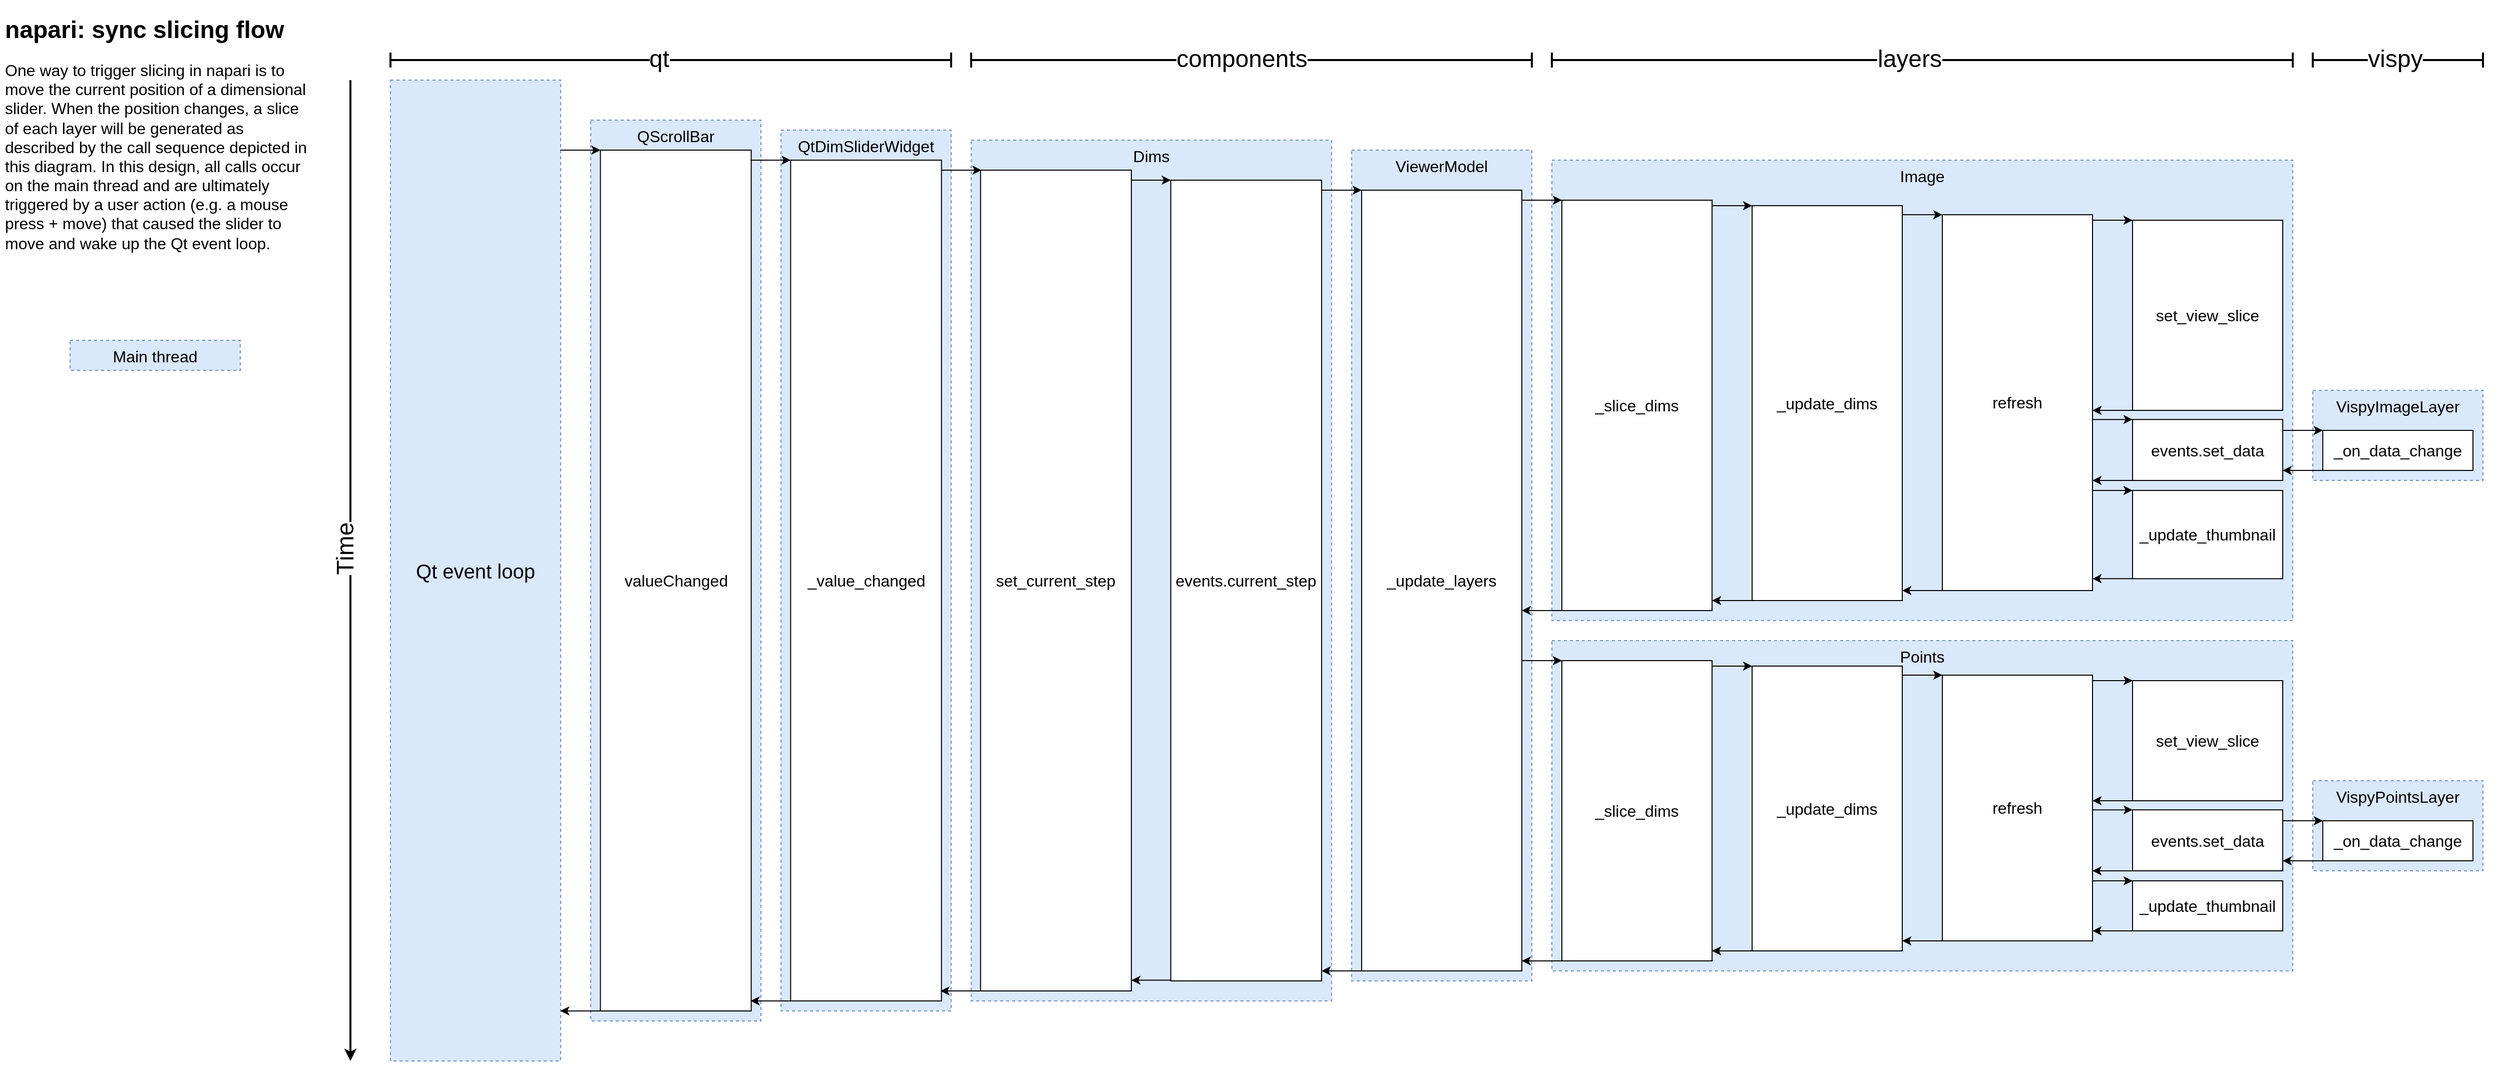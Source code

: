 <mxfile version="20.0.4" type="github">
  <diagram id="Yj_vzEqTpsTSU6RkFpzm" name="Page-1">
    <mxGraphModel dx="2964" dy="1780" grid="1" gridSize="10" guides="1" tooltips="1" connect="1" arrows="1" fold="1" page="1" pageScale="1" pageWidth="850" pageHeight="1100" math="0" shadow="0">
      <root>
        <mxCell id="0" />
        <mxCell id="1" parent="0" />
        <mxCell id="6yyRVk2ILkX0JGuf4gln-77" value="VispyPointsLayer" style="rounded=0;whiteSpace=wrap;html=1;verticalAlign=top;align=center;spacingLeft=0;spacingTop=0;dashed=1;fillColor=#dae8fc;strokeColor=#6c8ebf;fontSize=16;" vertex="1" parent="1">
          <mxGeometry x="2320" y="780" width="170" height="90" as="geometry" />
        </mxCell>
        <mxCell id="6yyRVk2ILkX0JGuf4gln-20" value="VispyImageLayer" style="rounded=0;whiteSpace=wrap;html=1;verticalAlign=top;align=center;spacingLeft=0;spacingTop=0;dashed=1;fillColor=#dae8fc;strokeColor=#6c8ebf;fontSize=16;" vertex="1" parent="1">
          <mxGeometry x="2320" y="390" width="170" height="90" as="geometry" />
        </mxCell>
        <mxCell id="6yyRVk2ILkX0JGuf4gln-4" value="ViewerModel" style="rounded=0;whiteSpace=wrap;html=1;verticalAlign=top;align=center;spacingLeft=0;spacingTop=0;dashed=1;fillColor=#dae8fc;strokeColor=#6c8ebf;fontSize=16;" vertex="1" parent="1">
          <mxGeometry x="1360" y="150" width="180" height="830" as="geometry" />
        </mxCell>
        <mxCell id="6yyRVk2ILkX0JGuf4gln-6" value="_update_layers" style="rounded=0;whiteSpace=wrap;html=1;fontSize=16;" vertex="1" parent="1">
          <mxGeometry x="1370" y="190" width="160" height="780" as="geometry" />
        </mxCell>
        <mxCell id="6yyRVk2ILkX0JGuf4gln-2" value="Dims" style="rounded=0;whiteSpace=wrap;html=1;verticalAlign=top;align=center;spacingLeft=0;spacingTop=0;dashed=1;fillColor=#dae8fc;strokeColor=#6c8ebf;fontSize=16;" vertex="1" parent="1">
          <mxGeometry x="980" y="140" width="360" height="860" as="geometry" />
        </mxCell>
        <mxCell id="6yyRVk2ILkX0JGuf4gln-3" value="events.current_step" style="rounded=0;whiteSpace=wrap;html=1;fontSize=16;" vertex="1" parent="1">
          <mxGeometry x="1179.38" y="180" width="150.63" height="800" as="geometry" />
        </mxCell>
        <mxCell id="6yyRVk2ILkX0JGuf4gln-7" value="Image" style="rounded=0;whiteSpace=wrap;html=1;verticalAlign=top;align=center;spacingLeft=0;spacingTop=0;dashed=1;fillColor=#dae8fc;strokeColor=#6c8ebf;fontSize=16;" vertex="1" parent="1">
          <mxGeometry x="1560" y="160" width="740" height="460" as="geometry" />
        </mxCell>
        <mxCell id="6yyRVk2ILkX0JGuf4gln-5" value="_slice_dims" style="rounded=0;whiteSpace=wrap;html=1;fontSize=16;" vertex="1" parent="1">
          <mxGeometry x="1570" y="200" width="150" height="410" as="geometry" />
        </mxCell>
        <mxCell id="6yyRVk2ILkX0JGuf4gln-8" value="_update_dims" style="rounded=0;whiteSpace=wrap;html=1;fontSize=16;" vertex="1" parent="1">
          <mxGeometry x="1760" y="205.45" width="150" height="394.55" as="geometry" />
        </mxCell>
        <mxCell id="6yyRVk2ILkX0JGuf4gln-9" value="refresh" style="rounded=0;whiteSpace=wrap;html=1;fontSize=16;" vertex="1" parent="1">
          <mxGeometry x="1950" y="214.54" width="150" height="375.46" as="geometry" />
        </mxCell>
        <mxCell id="6yyRVk2ILkX0JGuf4gln-10" value="set_view_slice" style="rounded=0;whiteSpace=wrap;html=1;fontSize=16;" vertex="1" parent="1">
          <mxGeometry x="2140" y="220" width="150" height="190" as="geometry" />
        </mxCell>
        <mxCell id="6yyRVk2ILkX0JGuf4gln-17" value="events.set_data" style="rounded=0;whiteSpace=wrap;html=1;fontSize=16;" vertex="1" parent="1">
          <mxGeometry x="2140" y="419.09" width="150" height="60.91" as="geometry" />
        </mxCell>
        <mxCell id="6yyRVk2ILkX0JGuf4gln-19" value="_update_thumbnail" style="rounded=0;whiteSpace=wrap;html=1;fontSize=16;" vertex="1" parent="1">
          <mxGeometry x="2140" y="490" width="150" height="88.18" as="geometry" />
        </mxCell>
        <mxCell id="6yyRVk2ILkX0JGuf4gln-46" value="QtDimSliderWidget" style="rounded=0;whiteSpace=wrap;html=1;verticalAlign=top;align=center;spacingLeft=0;spacingTop=0;dashed=1;fillColor=#dae8fc;strokeColor=#6c8ebf;fontSize=16;" vertex="1" parent="1">
          <mxGeometry x="790" y="130" width="170" height="880" as="geometry" />
        </mxCell>
        <mxCell id="6yyRVk2ILkX0JGuf4gln-47" value="_value_changed" style="rounded=0;whiteSpace=wrap;html=1;fontSize=16;" vertex="1" parent="1">
          <mxGeometry x="799.69" y="160" width="150.63" height="840" as="geometry" />
        </mxCell>
        <mxCell id="6yyRVk2ILkX0JGuf4gln-48" value="QScrollBar" style="rounded=0;whiteSpace=wrap;html=1;verticalAlign=top;align=center;spacingLeft=0;spacingTop=0;dashed=1;fillColor=#dae8fc;strokeColor=#6c8ebf;fontSize=16;" vertex="1" parent="1">
          <mxGeometry x="600" y="120" width="170" height="900" as="geometry" />
        </mxCell>
        <mxCell id="6yyRVk2ILkX0JGuf4gln-49" value="valueChanged" style="rounded=0;whiteSpace=wrap;html=1;fontSize=16;" vertex="1" parent="1">
          <mxGeometry x="609.69" y="150" width="150.63" height="860" as="geometry" />
        </mxCell>
        <mxCell id="6yyRVk2ILkX0JGuf4gln-50" value="set_current_step" style="rounded=0;whiteSpace=wrap;html=1;fontSize=16;horizontal=1;" vertex="1" parent="1">
          <mxGeometry x="989.38" y="170" width="150.63" height="820" as="geometry" />
        </mxCell>
        <mxCell id="6yyRVk2ILkX0JGuf4gln-52" value="" style="endArrow=classic;html=1;rounded=0;" edge="1" parent="1">
          <mxGeometry width="50" height="50" relative="1" as="geometry">
            <mxPoint x="759.69" y="160" as="sourcePoint" />
            <mxPoint x="799.69" y="160" as="targetPoint" />
          </mxGeometry>
        </mxCell>
        <mxCell id="6yyRVk2ILkX0JGuf4gln-53" value="" style="endArrow=classic;html=1;rounded=0;" edge="1" parent="1">
          <mxGeometry width="50" height="50" relative="1" as="geometry">
            <mxPoint x="950.32" y="170" as="sourcePoint" />
            <mxPoint x="990.32" y="170" as="targetPoint" />
          </mxGeometry>
        </mxCell>
        <mxCell id="6yyRVk2ILkX0JGuf4gln-54" value="" style="endArrow=classic;html=1;rounded=0;" edge="1" parent="1">
          <mxGeometry width="50" height="50" relative="1" as="geometry">
            <mxPoint x="1139.38" y="180" as="sourcePoint" />
            <mxPoint x="1179.38" y="180" as="targetPoint" />
          </mxGeometry>
        </mxCell>
        <mxCell id="6yyRVk2ILkX0JGuf4gln-55" value="" style="endArrow=classic;html=1;rounded=0;" edge="1" parent="1">
          <mxGeometry width="50" height="50" relative="1" as="geometry">
            <mxPoint x="1330.0" y="190" as="sourcePoint" />
            <mxPoint x="1370.0" y="190" as="targetPoint" />
          </mxGeometry>
        </mxCell>
        <mxCell id="6yyRVk2ILkX0JGuf4gln-56" value="" style="endArrow=classic;html=1;rounded=0;" edge="1" parent="1">
          <mxGeometry width="50" height="50" relative="1" as="geometry">
            <mxPoint x="1530" y="200" as="sourcePoint" />
            <mxPoint x="1570" y="200" as="targetPoint" />
          </mxGeometry>
        </mxCell>
        <mxCell id="6yyRVk2ILkX0JGuf4gln-57" value="" style="endArrow=classic;html=1;rounded=0;" edge="1" parent="1">
          <mxGeometry width="50" height="50" relative="1" as="geometry">
            <mxPoint x="1720" y="205.45" as="sourcePoint" />
            <mxPoint x="1760" y="205.45" as="targetPoint" />
          </mxGeometry>
        </mxCell>
        <mxCell id="6yyRVk2ILkX0JGuf4gln-58" value="" style="endArrow=classic;html=1;rounded=0;" edge="1" parent="1">
          <mxGeometry width="50" height="50" relative="1" as="geometry">
            <mxPoint x="1910" y="214.54" as="sourcePoint" />
            <mxPoint x="1950" y="214.54" as="targetPoint" />
          </mxGeometry>
        </mxCell>
        <mxCell id="6yyRVk2ILkX0JGuf4gln-59" value="" style="endArrow=classic;html=1;rounded=0;" edge="1" parent="1">
          <mxGeometry width="50" height="50" relative="1" as="geometry">
            <mxPoint x="2100" y="220.0" as="sourcePoint" />
            <mxPoint x="2140" y="220.0" as="targetPoint" />
          </mxGeometry>
        </mxCell>
        <mxCell id="6yyRVk2ILkX0JGuf4gln-60" value="" style="endArrow=classic;html=1;rounded=0;" edge="1" parent="1">
          <mxGeometry width="50" height="50" relative="1" as="geometry">
            <mxPoint x="2290" y="430.0" as="sourcePoint" />
            <mxPoint x="2330" y="430.0" as="targetPoint" />
          </mxGeometry>
        </mxCell>
        <mxCell id="6yyRVk2ILkX0JGuf4gln-61" value="" style="endArrow=classic;html=1;rounded=0;" edge="1" parent="1">
          <mxGeometry width="50" height="50" relative="1" as="geometry">
            <mxPoint x="2330" y="470.0" as="sourcePoint" />
            <mxPoint x="2290" y="470" as="targetPoint" />
          </mxGeometry>
        </mxCell>
        <mxCell id="6yyRVk2ILkX0JGuf4gln-62" value="" style="endArrow=classic;html=1;rounded=0;" edge="1" parent="1">
          <mxGeometry width="50" height="50" relative="1" as="geometry">
            <mxPoint x="2140" y="480.0" as="sourcePoint" />
            <mxPoint x="2100" y="480.0" as="targetPoint" />
          </mxGeometry>
        </mxCell>
        <mxCell id="6yyRVk2ILkX0JGuf4gln-63" value="" style="endArrow=classic;html=1;rounded=0;" edge="1" parent="1">
          <mxGeometry width="50" height="50" relative="1" as="geometry">
            <mxPoint x="2140" y="578.18" as="sourcePoint" />
            <mxPoint x="2100" y="578.18" as="targetPoint" />
          </mxGeometry>
        </mxCell>
        <mxCell id="6yyRVk2ILkX0JGuf4gln-64" value="" style="endArrow=classic;html=1;rounded=0;" edge="1" parent="1">
          <mxGeometry width="50" height="50" relative="1" as="geometry">
            <mxPoint x="2100" y="490.0" as="sourcePoint" />
            <mxPoint x="2140" y="490.0" as="targetPoint" />
          </mxGeometry>
        </mxCell>
        <mxCell id="6yyRVk2ILkX0JGuf4gln-65" value="" style="endArrow=classic;html=1;rounded=0;" edge="1" parent="1">
          <mxGeometry width="50" height="50" relative="1" as="geometry">
            <mxPoint x="2100" y="419.09" as="sourcePoint" />
            <mxPoint x="2140" y="419.09" as="targetPoint" />
          </mxGeometry>
        </mxCell>
        <mxCell id="6yyRVk2ILkX0JGuf4gln-66" value="" style="endArrow=classic;html=1;rounded=0;" edge="1" parent="1">
          <mxGeometry width="50" height="50" relative="1" as="geometry">
            <mxPoint x="1950" y="590" as="sourcePoint" />
            <mxPoint x="1910" y="590.0" as="targetPoint" />
          </mxGeometry>
        </mxCell>
        <mxCell id="6yyRVk2ILkX0JGuf4gln-67" value="" style="endArrow=classic;html=1;rounded=0;" edge="1" parent="1">
          <mxGeometry width="50" height="50" relative="1" as="geometry">
            <mxPoint x="1760" y="600.0" as="sourcePoint" />
            <mxPoint x="1720" y="600.0" as="targetPoint" />
          </mxGeometry>
        </mxCell>
        <mxCell id="6yyRVk2ILkX0JGuf4gln-68" value="" style="endArrow=classic;html=1;rounded=0;" edge="1" parent="1">
          <mxGeometry width="50" height="50" relative="1" as="geometry">
            <mxPoint x="1570" y="610.0" as="sourcePoint" />
            <mxPoint x="1530" y="610.0" as="targetPoint" />
          </mxGeometry>
        </mxCell>
        <mxCell id="6yyRVk2ILkX0JGuf4gln-69" value="" style="endArrow=classic;html=1;rounded=0;" edge="1" parent="1">
          <mxGeometry width="50" height="50" relative="1" as="geometry">
            <mxPoint x="1370.01" y="970.0" as="sourcePoint" />
            <mxPoint x="1330.01" y="970.0" as="targetPoint" />
          </mxGeometry>
        </mxCell>
        <mxCell id="6yyRVk2ILkX0JGuf4gln-70" value="" style="endArrow=classic;html=1;rounded=0;" edge="1" parent="1">
          <mxGeometry width="50" height="50" relative="1" as="geometry">
            <mxPoint x="1180.01" y="979.31" as="sourcePoint" />
            <mxPoint x="1140.01" y="979.31" as="targetPoint" />
          </mxGeometry>
        </mxCell>
        <mxCell id="6yyRVk2ILkX0JGuf4gln-71" value="" style="endArrow=classic;html=1;rounded=0;" edge="1" parent="1">
          <mxGeometry width="50" height="50" relative="1" as="geometry">
            <mxPoint x="989.38" y="990.0" as="sourcePoint" />
            <mxPoint x="949.38" y="990.0" as="targetPoint" />
          </mxGeometry>
        </mxCell>
        <mxCell id="6yyRVk2ILkX0JGuf4gln-72" value="" style="endArrow=classic;html=1;rounded=0;" edge="1" parent="1">
          <mxGeometry width="50" height="50" relative="1" as="geometry">
            <mxPoint x="799.69" y="1000.0" as="sourcePoint" />
            <mxPoint x="759.69" y="1000.0" as="targetPoint" />
          </mxGeometry>
        </mxCell>
        <mxCell id="6yyRVk2ILkX0JGuf4gln-75" value="" style="endArrow=classic;html=1;rounded=0;" edge="1" parent="1">
          <mxGeometry width="50" height="50" relative="1" as="geometry">
            <mxPoint x="2140" y="410" as="sourcePoint" />
            <mxPoint x="2100" y="410" as="targetPoint" />
          </mxGeometry>
        </mxCell>
        <mxCell id="6yyRVk2ILkX0JGuf4gln-79" value="Points" style="rounded=0;whiteSpace=wrap;html=1;verticalAlign=top;align=center;spacingLeft=0;spacingTop=0;dashed=1;fillColor=#dae8fc;strokeColor=#6c8ebf;fontSize=16;" vertex="1" parent="1">
          <mxGeometry x="1560" y="640" width="740" height="330" as="geometry" />
        </mxCell>
        <mxCell id="6yyRVk2ILkX0JGuf4gln-80" value="_slice_dims" style="rounded=0;whiteSpace=wrap;html=1;fontSize=16;" vertex="1" parent="1">
          <mxGeometry x="1570" y="660" width="150" height="300" as="geometry" />
        </mxCell>
        <mxCell id="6yyRVk2ILkX0JGuf4gln-81" value="_update_dims" style="rounded=0;whiteSpace=wrap;html=1;fontSize=16;" vertex="1" parent="1">
          <mxGeometry x="1760" y="665.45" width="150" height="284.55" as="geometry" />
        </mxCell>
        <mxCell id="6yyRVk2ILkX0JGuf4gln-82" value="refresh" style="rounded=0;whiteSpace=wrap;html=1;fontSize=16;" vertex="1" parent="1">
          <mxGeometry x="1950" y="674.54" width="150" height="265.46" as="geometry" />
        </mxCell>
        <mxCell id="6yyRVk2ILkX0JGuf4gln-83" value="set_view_slice" style="rounded=0;whiteSpace=wrap;html=1;fontSize=16;" vertex="1" parent="1">
          <mxGeometry x="2140" y="680" width="150" height="120" as="geometry" />
        </mxCell>
        <mxCell id="6yyRVk2ILkX0JGuf4gln-84" value="events.set_data" style="rounded=0;whiteSpace=wrap;html=1;fontSize=16;" vertex="1" parent="1">
          <mxGeometry x="2140" y="809.09" width="150" height="60.91" as="geometry" />
        </mxCell>
        <mxCell id="6yyRVk2ILkX0JGuf4gln-85" value="_update_thumbnail" style="rounded=0;whiteSpace=wrap;html=1;fontSize=16;" vertex="1" parent="1">
          <mxGeometry x="2140" y="880" width="150" height="50" as="geometry" />
        </mxCell>
        <mxCell id="6yyRVk2ILkX0JGuf4gln-86" value="" style="endArrow=classic;html=1;rounded=0;" edge="1" parent="1">
          <mxGeometry width="50" height="50" relative="1" as="geometry">
            <mxPoint x="1720" y="665.45" as="sourcePoint" />
            <mxPoint x="1760" y="665.45" as="targetPoint" />
          </mxGeometry>
        </mxCell>
        <mxCell id="6yyRVk2ILkX0JGuf4gln-87" value="" style="endArrow=classic;html=1;rounded=0;" edge="1" parent="1">
          <mxGeometry width="50" height="50" relative="1" as="geometry">
            <mxPoint x="1910" y="674.54" as="sourcePoint" />
            <mxPoint x="1950" y="674.54" as="targetPoint" />
          </mxGeometry>
        </mxCell>
        <mxCell id="6yyRVk2ILkX0JGuf4gln-88" value="" style="endArrow=classic;html=1;rounded=0;" edge="1" parent="1">
          <mxGeometry width="50" height="50" relative="1" as="geometry">
            <mxPoint x="2100" y="680" as="sourcePoint" />
            <mxPoint x="2140" y="680" as="targetPoint" />
          </mxGeometry>
        </mxCell>
        <mxCell id="6yyRVk2ILkX0JGuf4gln-89" value="" style="endArrow=classic;html=1;rounded=0;" edge="1" parent="1">
          <mxGeometry width="50" height="50" relative="1" as="geometry">
            <mxPoint x="2290" y="820" as="sourcePoint" />
            <mxPoint x="2330" y="820" as="targetPoint" />
          </mxGeometry>
        </mxCell>
        <mxCell id="6yyRVk2ILkX0JGuf4gln-90" value="" style="endArrow=classic;html=1;rounded=0;" edge="1" parent="1">
          <mxGeometry width="50" height="50" relative="1" as="geometry">
            <mxPoint x="2330" y="860" as="sourcePoint" />
            <mxPoint x="2290" y="860" as="targetPoint" />
          </mxGeometry>
        </mxCell>
        <mxCell id="6yyRVk2ILkX0JGuf4gln-91" value="" style="endArrow=classic;html=1;rounded=0;" edge="1" parent="1">
          <mxGeometry width="50" height="50" relative="1" as="geometry">
            <mxPoint x="2140" y="870" as="sourcePoint" />
            <mxPoint x="2100" y="870" as="targetPoint" />
          </mxGeometry>
        </mxCell>
        <mxCell id="6yyRVk2ILkX0JGuf4gln-92" value="" style="endArrow=classic;html=1;rounded=0;" edge="1" parent="1">
          <mxGeometry width="50" height="50" relative="1" as="geometry">
            <mxPoint x="2140" y="930.0" as="sourcePoint" />
            <mxPoint x="2100" y="930.0" as="targetPoint" />
          </mxGeometry>
        </mxCell>
        <mxCell id="6yyRVk2ILkX0JGuf4gln-93" value="" style="endArrow=classic;html=1;rounded=0;" edge="1" parent="1">
          <mxGeometry width="50" height="50" relative="1" as="geometry">
            <mxPoint x="2100" y="880" as="sourcePoint" />
            <mxPoint x="2140" y="880" as="targetPoint" />
          </mxGeometry>
        </mxCell>
        <mxCell id="6yyRVk2ILkX0JGuf4gln-94" value="" style="endArrow=classic;html=1;rounded=0;" edge="1" parent="1">
          <mxGeometry width="50" height="50" relative="1" as="geometry">
            <mxPoint x="2100" y="809.09" as="sourcePoint" />
            <mxPoint x="2140" y="809.09" as="targetPoint" />
          </mxGeometry>
        </mxCell>
        <mxCell id="6yyRVk2ILkX0JGuf4gln-95" value="" style="endArrow=classic;html=1;rounded=0;" edge="1" parent="1">
          <mxGeometry width="50" height="50" relative="1" as="geometry">
            <mxPoint x="1950" y="940" as="sourcePoint" />
            <mxPoint x="1910" y="940.0" as="targetPoint" />
          </mxGeometry>
        </mxCell>
        <mxCell id="6yyRVk2ILkX0JGuf4gln-96" value="" style="endArrow=classic;html=1;rounded=0;" edge="1" parent="1">
          <mxGeometry width="50" height="50" relative="1" as="geometry">
            <mxPoint x="1760" y="950.0" as="sourcePoint" />
            <mxPoint x="1720" y="950.0" as="targetPoint" />
          </mxGeometry>
        </mxCell>
        <mxCell id="6yyRVk2ILkX0JGuf4gln-99" value="" style="endArrow=classic;html=1;rounded=0;" edge="1" parent="1">
          <mxGeometry width="50" height="50" relative="1" as="geometry">
            <mxPoint x="2140" y="800" as="sourcePoint" />
            <mxPoint x="2100" y="800" as="targetPoint" />
          </mxGeometry>
        </mxCell>
        <mxCell id="6yyRVk2ILkX0JGuf4gln-100" value="" style="endArrow=classic;html=1;rounded=0;" edge="1" parent="1">
          <mxGeometry width="50" height="50" relative="1" as="geometry">
            <mxPoint x="1570" y="960.0" as="sourcePoint" />
            <mxPoint x="1530" y="960.0" as="targetPoint" />
          </mxGeometry>
        </mxCell>
        <mxCell id="6yyRVk2ILkX0JGuf4gln-101" value="" style="endArrow=classic;html=1;rounded=0;" edge="1" parent="1">
          <mxGeometry width="50" height="50" relative="1" as="geometry">
            <mxPoint x="1530" y="660" as="sourcePoint" />
            <mxPoint x="1570" y="660" as="targetPoint" />
          </mxGeometry>
        </mxCell>
        <mxCell id="6yyRVk2ILkX0JGuf4gln-21" value="_on_data_change" style="rounded=0;whiteSpace=wrap;html=1;fontSize=16;" vertex="1" parent="1">
          <mxGeometry x="2330" y="430" width="150" height="40" as="geometry" />
        </mxCell>
        <mxCell id="6yyRVk2ILkX0JGuf4gln-78" value="_on_data_change" style="rounded=0;whiteSpace=wrap;html=1;fontSize=16;" vertex="1" parent="1">
          <mxGeometry x="2330" y="820" width="150" height="40" as="geometry" />
        </mxCell>
        <mxCell id="6yyRVk2ILkX0JGuf4gln-102" value="&lt;h1&gt;napari: sync slicing flow&amp;nbsp;&lt;/h1&gt;&lt;p&gt;&lt;font style=&quot;font-size: 16px;&quot;&gt;One way to trigger slicing in napari is to move the current position of a dimensional slider. When the position changes, a slice of each layer will be generated as described by the call sequence depicted in this diagram. In this design, all calls occur on the main thread and are ultimately triggered by a user action (e.g. a mouse press + move) that caused the slider to move and wake up the Qt event loop.&amp;nbsp;&lt;/font&gt;&lt;/p&gt;" style="text;html=1;strokeColor=none;fillColor=none;spacing=5;spacingTop=-20;whiteSpace=wrap;overflow=hidden;rounded=0;dashed=1;dashPattern=1 1;" vertex="1" parent="1">
          <mxGeometry x="10" y="10" width="310" height="360" as="geometry" />
        </mxCell>
        <mxCell id="6yyRVk2ILkX0JGuf4gln-103" value="Main thread" style="rounded=0;whiteSpace=wrap;html=1;verticalAlign=top;align=center;spacingLeft=0;spacingTop=0;dashed=1;fillColor=#dae8fc;strokeColor=#6c8ebf;fontSize=16;" vertex="1" parent="1">
          <mxGeometry x="80" y="340" width="170" height="30" as="geometry" />
        </mxCell>
        <mxCell id="6yyRVk2ILkX0JGuf4gln-105" value="" style="endArrow=classic;html=1;rounded=0;fontSize=16;strokeWidth=2;" edge="1" parent="1">
          <mxGeometry width="50" height="50" relative="1" as="geometry">
            <mxPoint x="360" y="80" as="sourcePoint" />
            <mxPoint x="360" y="1060" as="targetPoint" />
          </mxGeometry>
        </mxCell>
        <mxCell id="6yyRVk2ILkX0JGuf4gln-106" value="Time" style="edgeLabel;html=1;align=center;verticalAlign=middle;resizable=0;points=[];fontSize=24;horizontal=0;" vertex="1" connectable="0" parent="6yyRVk2ILkX0JGuf4gln-105">
          <mxGeometry x="-0.044" y="-5" relative="1" as="geometry">
            <mxPoint as="offset" />
          </mxGeometry>
        </mxCell>
        <mxCell id="6yyRVk2ILkX0JGuf4gln-107" value="Qt event loop" style="rounded=0;whiteSpace=wrap;html=1;verticalAlign=middle;align=center;spacingLeft=0;spacingTop=0;dashed=1;fillColor=#dae8fc;strokeColor=#6c8ebf;fontSize=20;horizontal=1;" vertex="1" parent="1">
          <mxGeometry x="400" y="80" width="170" height="980" as="geometry" />
        </mxCell>
        <mxCell id="6yyRVk2ILkX0JGuf4gln-110" value="" style="endArrow=classic;html=1;rounded=0;" edge="1" parent="1">
          <mxGeometry width="50" height="50" relative="1" as="geometry">
            <mxPoint x="569.69" y="150" as="sourcePoint" />
            <mxPoint x="609.69" y="150" as="targetPoint" />
          </mxGeometry>
        </mxCell>
        <mxCell id="6yyRVk2ILkX0JGuf4gln-111" value="" style="endArrow=classic;html=1;rounded=0;" edge="1" parent="1">
          <mxGeometry width="50" height="50" relative="1" as="geometry">
            <mxPoint x="609.69" y="1010.0" as="sourcePoint" />
            <mxPoint x="569.69" y="1010.0" as="targetPoint" />
          </mxGeometry>
        </mxCell>
        <mxCell id="6yyRVk2ILkX0JGuf4gln-113" value="" style="endArrow=baseDash;html=1;rounded=0;fontSize=24;strokeWidth=2;endFill=0;startArrow=baseDash;startFill=0;endSize=12;startSize=12;" edge="1" parent="1">
          <mxGeometry width="50" height="50" relative="1" as="geometry">
            <mxPoint x="400" y="60" as="sourcePoint" />
            <mxPoint x="960" y="60" as="targetPoint" />
          </mxGeometry>
        </mxCell>
        <mxCell id="6yyRVk2ILkX0JGuf4gln-119" value="qt" style="edgeLabel;html=1;align=center;verticalAlign=middle;resizable=0;points=[];fontSize=24;" vertex="1" connectable="0" parent="6yyRVk2ILkX0JGuf4gln-113">
          <mxGeometry x="-0.043" y="1" relative="1" as="geometry">
            <mxPoint as="offset" />
          </mxGeometry>
        </mxCell>
        <mxCell id="6yyRVk2ILkX0JGuf4gln-115" value="" style="endArrow=baseDash;html=1;rounded=0;fontSize=24;strokeWidth=2;endFill=0;startArrow=baseDash;startFill=0;endSize=12;startSize=12;" edge="1" parent="1">
          <mxGeometry width="50" height="50" relative="1" as="geometry">
            <mxPoint x="980" y="60" as="sourcePoint" />
            <mxPoint x="1540" y="60" as="targetPoint" />
          </mxGeometry>
        </mxCell>
        <mxCell id="6yyRVk2ILkX0JGuf4gln-118" value="components" style="edgeLabel;html=1;align=center;verticalAlign=middle;resizable=0;points=[];fontSize=24;" vertex="1" connectable="0" parent="6yyRVk2ILkX0JGuf4gln-115">
          <mxGeometry x="-0.036" y="1" relative="1" as="geometry">
            <mxPoint as="offset" />
          </mxGeometry>
        </mxCell>
        <mxCell id="6yyRVk2ILkX0JGuf4gln-120" value="" style="endArrow=baseDash;html=1;rounded=0;fontSize=24;strokeWidth=2;endFill=0;startArrow=baseDash;startFill=0;endSize=12;startSize=12;" edge="1" parent="1">
          <mxGeometry width="50" height="50" relative="1" as="geometry">
            <mxPoint x="1560" y="60" as="sourcePoint" />
            <mxPoint x="2300" y="60" as="targetPoint" />
          </mxGeometry>
        </mxCell>
        <mxCell id="6yyRVk2ILkX0JGuf4gln-121" value="layers" style="edgeLabel;html=1;align=center;verticalAlign=middle;resizable=0;points=[];fontSize=24;" vertex="1" connectable="0" parent="6yyRVk2ILkX0JGuf4gln-120">
          <mxGeometry x="-0.036" y="1" relative="1" as="geometry">
            <mxPoint as="offset" />
          </mxGeometry>
        </mxCell>
        <mxCell id="6yyRVk2ILkX0JGuf4gln-122" value="" style="endArrow=baseDash;html=1;rounded=0;fontSize=24;strokeWidth=2;endFill=0;startArrow=baseDash;startFill=0;endSize=12;startSize=12;" edge="1" parent="1">
          <mxGeometry width="50" height="50" relative="1" as="geometry">
            <mxPoint x="2320" y="60" as="sourcePoint" />
            <mxPoint x="2490" y="60" as="targetPoint" />
          </mxGeometry>
        </mxCell>
        <mxCell id="6yyRVk2ILkX0JGuf4gln-123" value="vispy" style="edgeLabel;html=1;align=center;verticalAlign=middle;resizable=0;points=[];fontSize=24;" vertex="1" connectable="0" parent="6yyRVk2ILkX0JGuf4gln-122">
          <mxGeometry x="-0.036" y="1" relative="1" as="geometry">
            <mxPoint as="offset" />
          </mxGeometry>
        </mxCell>
      </root>
    </mxGraphModel>
  </diagram>
</mxfile>
